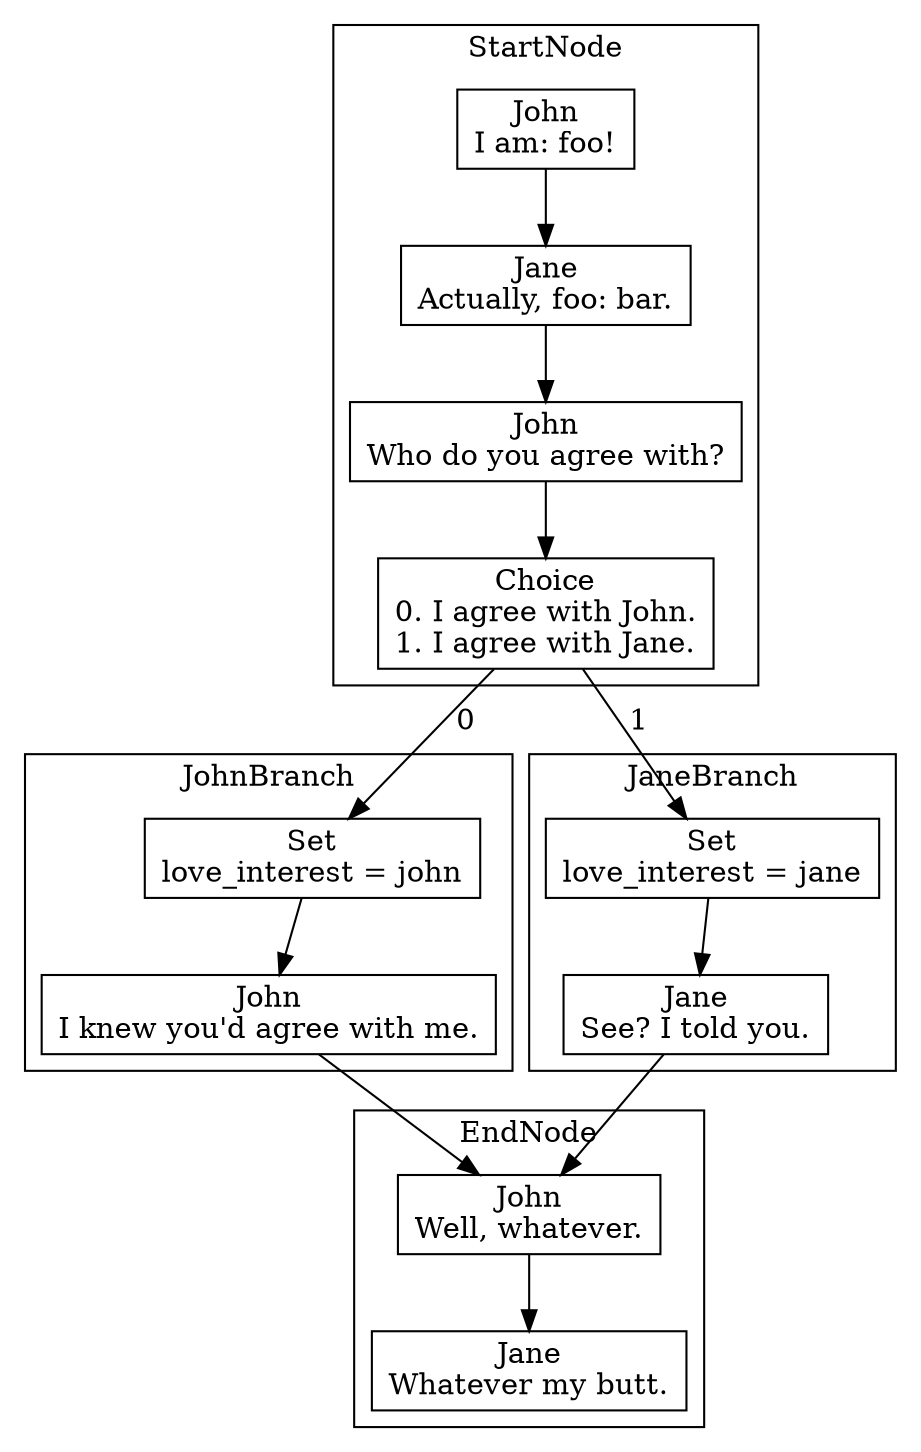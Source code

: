 digraph G {
subgraph cluster_0{
label = "StartNode";
140719002921136 [label="John\nI am: foo!", shape=box];
140719002920416 [label="Jane\nActually, foo: bar.", shape=box];
140719002920656 [label="John\nWho do you agree with?", shape=box];
140719002920560 [label="Choice\n0. I agree with John.\n1. I agree with Jane.", shape=box];
}
subgraph cluster_1{
label = "JohnBranch";
140719002920752 [label="Set\nlove_interest = john", shape=box];
140719002920800 [label="John\nI knew you'd agree with me.", shape=box];
}
subgraph cluster_2{
label = "JaneBranch";
140719002920464 [label="Set\nlove_interest = jane", shape=box];
140719002920224 [label="Jane\nSee? I told you.", shape=box];
}
subgraph cluster_3{
label = "EndNode";
140719002920128 [label="John\nWell, whatever.", shape=box];
140719002921808 [label="Jane\nWhatever my butt.", shape=box];
}
140719002921136 -> 140719002920416;
140719002920416 -> 140719002920656;
140719002920656 -> 140719002920560;
140719002920560 -> 140719002920752 [label=0];
140719002920560 -> 140719002920464 [label=1];
140719002920752 -> 140719002920800;
140719002920800 -> 140719002920128;
140719002920464 -> 140719002920224;
140719002920224 -> 140719002920128;
140719002920128 -> 140719002921808;
}